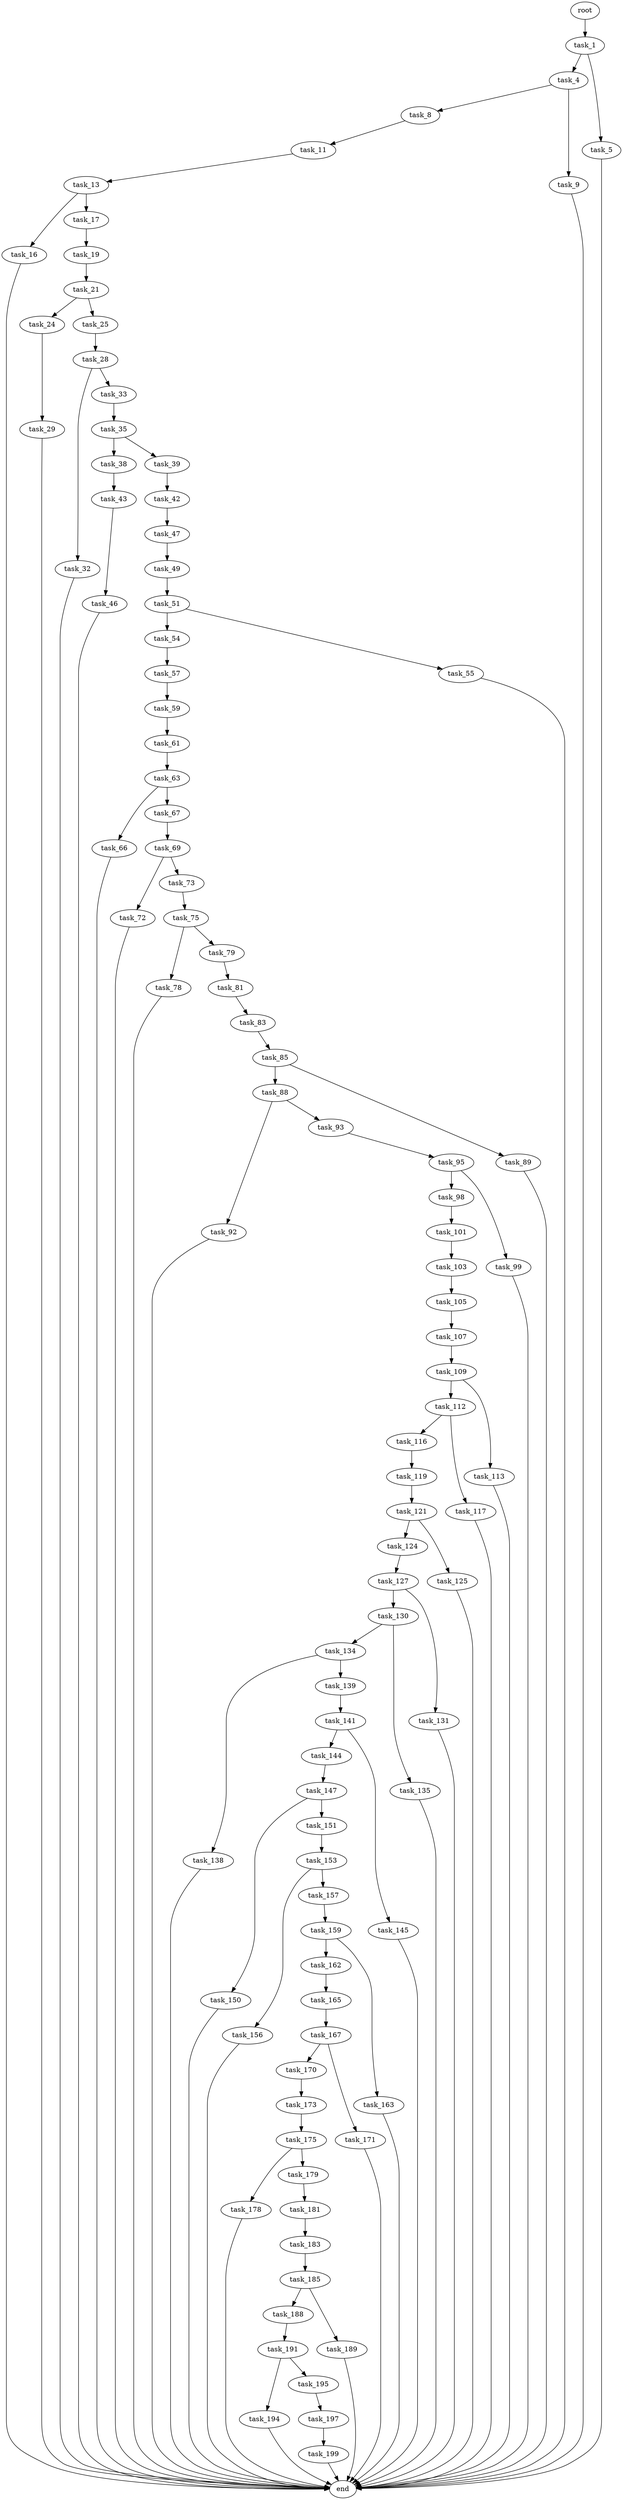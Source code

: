 digraph G {
  root [size="0.000000"];
  task_1 [size="16202006731.000000"];
  task_4 [size="549755813888.000000"];
  task_5 [size="28991029248.000000"];
  task_8 [size="19466808713.000000"];
  task_9 [size="2764108562.000000"];
  end [size="0.000000"];
  task_11 [size="948871334666.000000"];
  task_13 [size="7236219694.000000"];
  task_16 [size="368293445632.000000"];
  task_17 [size="28991029248.000000"];
  task_19 [size="25438664906.000000"];
  task_21 [size="28991029248.000000"];
  task_24 [size="757228620616.000000"];
  task_25 [size="368293445632.000000"];
  task_29 [size="14094779378.000000"];
  task_28 [size="1073741824000.000000"];
  task_32 [size="68719476736.000000"];
  task_33 [size="11988976969.000000"];
  task_35 [size="290334911193.000000"];
  task_38 [size="8543999675.000000"];
  task_39 [size="452552717961.000000"];
  task_43 [size="231928233984.000000"];
  task_42 [size="12543476957.000000"];
  task_47 [size="8589934592.000000"];
  task_46 [size="4991693144.000000"];
  task_49 [size="859977401086.000000"];
  task_51 [size="11549450149.000000"];
  task_54 [size="194777102072.000000"];
  task_55 [size="4216241347.000000"];
  task_57 [size="725509975840.000000"];
  task_59 [size="2373479420.000000"];
  task_61 [size="315162481098.000000"];
  task_63 [size="16675069283.000000"];
  task_66 [size="226543874024.000000"];
  task_67 [size="193901809745.000000"];
  task_69 [size="23233303961.000000"];
  task_72 [size="2068791586.000000"];
  task_73 [size="24184368729.000000"];
  task_75 [size="7614480564.000000"];
  task_78 [size="15560120150.000000"];
  task_79 [size="371528608215.000000"];
  task_81 [size="618926614592.000000"];
  task_83 [size="782757789696.000000"];
  task_85 [size="5096540068.000000"];
  task_88 [size="8589934592.000000"];
  task_89 [size="149003903440.000000"];
  task_92 [size="39685824475.000000"];
  task_93 [size="4702038881.000000"];
  task_95 [size="10170815960.000000"];
  task_98 [size="28991029248.000000"];
  task_99 [size="683696927743.000000"];
  task_101 [size="1073741824000.000000"];
  task_103 [size="8589934592.000000"];
  task_105 [size="134217728000.000000"];
  task_107 [size="31997301276.000000"];
  task_109 [size="4825391338.000000"];
  task_112 [size="801032702407.000000"];
  task_113 [size="466859119091.000000"];
  task_116 [size="2767081309.000000"];
  task_117 [size="28991029248.000000"];
  task_119 [size="7454014614.000000"];
  task_121 [size="301252625849.000000"];
  task_124 [size="21551237388.000000"];
  task_125 [size="731799315624.000000"];
  task_127 [size="15246117660.000000"];
  task_130 [size="512731958867.000000"];
  task_131 [size="3998119026.000000"];
  task_134 [size="231928233984.000000"];
  task_135 [size="24605871266.000000"];
  task_138 [size="325223229703.000000"];
  task_139 [size="549755813888.000000"];
  task_141 [size="17733290330.000000"];
  task_144 [size="68719476736.000000"];
  task_145 [size="38157925200.000000"];
  task_147 [size="8056777671.000000"];
  task_150 [size="752094868072.000000"];
  task_151 [size="30255483452.000000"];
  task_153 [size="7520005098.000000"];
  task_156 [size="782757789696.000000"];
  task_157 [size="39151981144.000000"];
  task_159 [size="655258659432.000000"];
  task_162 [size="8247315216.000000"];
  task_163 [size="156362223132.000000"];
  task_165 [size="24384994396.000000"];
  task_167 [size="320560714723.000000"];
  task_170 [size="8589934592.000000"];
  task_171 [size="488952946899.000000"];
  task_173 [size="782757789696.000000"];
  task_175 [size="16835422159.000000"];
  task_178 [size="200515674348.000000"];
  task_179 [size="549755813888.000000"];
  task_181 [size="549755813888.000000"];
  task_183 [size="82387317456.000000"];
  task_185 [size="91556475752.000000"];
  task_188 [size="8589934592.000000"];
  task_189 [size="37566081006.000000"];
  task_191 [size="7612970932.000000"];
  task_194 [size="568665346080.000000"];
  task_195 [size="622062695480.000000"];
  task_197 [size="8102129806.000000"];
  task_199 [size="21031445222.000000"];

  root -> task_1 [size="1.000000"];
  task_1 -> task_4 [size="411041792.000000"];
  task_1 -> task_5 [size="411041792.000000"];
  task_4 -> task_8 [size="536870912.000000"];
  task_4 -> task_9 [size="536870912.000000"];
  task_5 -> end [size="1.000000"];
  task_8 -> task_11 [size="411041792.000000"];
  task_9 -> end [size="1.000000"];
  task_11 -> task_13 [size="838860800.000000"];
  task_13 -> task_16 [size="209715200.000000"];
  task_13 -> task_17 [size="209715200.000000"];
  task_16 -> end [size="1.000000"];
  task_17 -> task_19 [size="75497472.000000"];
  task_19 -> task_21 [size="536870912.000000"];
  task_21 -> task_24 [size="75497472.000000"];
  task_21 -> task_25 [size="75497472.000000"];
  task_24 -> task_29 [size="536870912.000000"];
  task_25 -> task_28 [size="411041792.000000"];
  task_29 -> end [size="1.000000"];
  task_28 -> task_32 [size="838860800.000000"];
  task_28 -> task_33 [size="838860800.000000"];
  task_32 -> end [size="1.000000"];
  task_33 -> task_35 [size="209715200.000000"];
  task_35 -> task_38 [size="209715200.000000"];
  task_35 -> task_39 [size="209715200.000000"];
  task_38 -> task_43 [size="838860800.000000"];
  task_39 -> task_42 [size="838860800.000000"];
  task_43 -> task_46 [size="301989888.000000"];
  task_42 -> task_47 [size="411041792.000000"];
  task_47 -> task_49 [size="33554432.000000"];
  task_46 -> end [size="1.000000"];
  task_49 -> task_51 [size="838860800.000000"];
  task_51 -> task_54 [size="301989888.000000"];
  task_51 -> task_55 [size="301989888.000000"];
  task_54 -> task_57 [size="411041792.000000"];
  task_55 -> end [size="1.000000"];
  task_57 -> task_59 [size="536870912.000000"];
  task_59 -> task_61 [size="134217728.000000"];
  task_61 -> task_63 [size="679477248.000000"];
  task_63 -> task_66 [size="301989888.000000"];
  task_63 -> task_67 [size="301989888.000000"];
  task_66 -> end [size="1.000000"];
  task_67 -> task_69 [size="411041792.000000"];
  task_69 -> task_72 [size="679477248.000000"];
  task_69 -> task_73 [size="679477248.000000"];
  task_72 -> end [size="1.000000"];
  task_73 -> task_75 [size="75497472.000000"];
  task_75 -> task_78 [size="411041792.000000"];
  task_75 -> task_79 [size="411041792.000000"];
  task_78 -> end [size="1.000000"];
  task_79 -> task_81 [size="679477248.000000"];
  task_81 -> task_83 [size="536870912.000000"];
  task_83 -> task_85 [size="679477248.000000"];
  task_85 -> task_88 [size="209715200.000000"];
  task_85 -> task_89 [size="209715200.000000"];
  task_88 -> task_92 [size="33554432.000000"];
  task_88 -> task_93 [size="33554432.000000"];
  task_89 -> end [size="1.000000"];
  task_92 -> end [size="1.000000"];
  task_93 -> task_95 [size="411041792.000000"];
  task_95 -> task_98 [size="536870912.000000"];
  task_95 -> task_99 [size="536870912.000000"];
  task_98 -> task_101 [size="75497472.000000"];
  task_99 -> end [size="1.000000"];
  task_101 -> task_103 [size="838860800.000000"];
  task_103 -> task_105 [size="33554432.000000"];
  task_105 -> task_107 [size="209715200.000000"];
  task_107 -> task_109 [size="134217728.000000"];
  task_109 -> task_112 [size="134217728.000000"];
  task_109 -> task_113 [size="134217728.000000"];
  task_112 -> task_116 [size="679477248.000000"];
  task_112 -> task_117 [size="679477248.000000"];
  task_113 -> end [size="1.000000"];
  task_116 -> task_119 [size="301989888.000000"];
  task_117 -> end [size="1.000000"];
  task_119 -> task_121 [size="536870912.000000"];
  task_121 -> task_124 [size="411041792.000000"];
  task_121 -> task_125 [size="411041792.000000"];
  task_124 -> task_127 [size="411041792.000000"];
  task_125 -> end [size="1.000000"];
  task_127 -> task_130 [size="536870912.000000"];
  task_127 -> task_131 [size="536870912.000000"];
  task_130 -> task_134 [size="679477248.000000"];
  task_130 -> task_135 [size="679477248.000000"];
  task_131 -> end [size="1.000000"];
  task_134 -> task_138 [size="301989888.000000"];
  task_134 -> task_139 [size="301989888.000000"];
  task_135 -> end [size="1.000000"];
  task_138 -> end [size="1.000000"];
  task_139 -> task_141 [size="536870912.000000"];
  task_141 -> task_144 [size="33554432.000000"];
  task_141 -> task_145 [size="33554432.000000"];
  task_144 -> task_147 [size="134217728.000000"];
  task_145 -> end [size="1.000000"];
  task_147 -> task_150 [size="411041792.000000"];
  task_147 -> task_151 [size="411041792.000000"];
  task_150 -> end [size="1.000000"];
  task_151 -> task_153 [size="679477248.000000"];
  task_153 -> task_156 [size="301989888.000000"];
  task_153 -> task_157 [size="301989888.000000"];
  task_156 -> end [size="1.000000"];
  task_157 -> task_159 [size="838860800.000000"];
  task_159 -> task_162 [size="536870912.000000"];
  task_159 -> task_163 [size="536870912.000000"];
  task_162 -> task_165 [size="33554432.000000"];
  task_163 -> end [size="1.000000"];
  task_165 -> task_167 [size="679477248.000000"];
  task_167 -> task_170 [size="301989888.000000"];
  task_167 -> task_171 [size="301989888.000000"];
  task_170 -> task_173 [size="33554432.000000"];
  task_171 -> end [size="1.000000"];
  task_173 -> task_175 [size="679477248.000000"];
  task_175 -> task_178 [size="301989888.000000"];
  task_175 -> task_179 [size="301989888.000000"];
  task_178 -> end [size="1.000000"];
  task_179 -> task_181 [size="536870912.000000"];
  task_181 -> task_183 [size="536870912.000000"];
  task_183 -> task_185 [size="134217728.000000"];
  task_185 -> task_188 [size="75497472.000000"];
  task_185 -> task_189 [size="75497472.000000"];
  task_188 -> task_191 [size="33554432.000000"];
  task_189 -> end [size="1.000000"];
  task_191 -> task_194 [size="209715200.000000"];
  task_191 -> task_195 [size="209715200.000000"];
  task_194 -> end [size="1.000000"];
  task_195 -> task_197 [size="411041792.000000"];
  task_197 -> task_199 [size="411041792.000000"];
  task_199 -> end [size="1.000000"];
}
